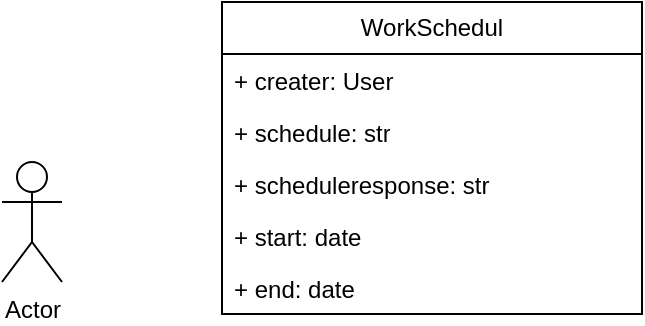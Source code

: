<mxfile version="21.6.8" type="github">
  <diagram name="第 1 页" id="FHlO4WLwC0Ep455xvKzw">
    <mxGraphModel dx="1426" dy="670" grid="1" gridSize="10" guides="1" tooltips="1" connect="1" arrows="1" fold="1" page="1" pageScale="1" pageWidth="1169" pageHeight="827" math="0" shadow="0">
      <root>
        <mxCell id="0" />
        <mxCell id="1" parent="0" />
        <mxCell id="GfxzllTibp9h3OfKKq-7-2" value="Actor" style="shape=umlActor;verticalLabelPosition=bottom;verticalAlign=top;html=1;" vertex="1" parent="1">
          <mxGeometry x="100" y="230" width="30" height="60" as="geometry" />
        </mxCell>
        <mxCell id="GfxzllTibp9h3OfKKq-7-3" value="WorkSchedul" style="swimlane;fontStyle=0;childLayout=stackLayout;horizontal=1;startSize=26;fillColor=none;horizontalStack=0;resizeParent=1;resizeParentMax=0;resizeLast=0;collapsible=1;marginBottom=0;whiteSpace=wrap;html=1;" vertex="1" parent="1">
          <mxGeometry x="210" y="150" width="210" height="156" as="geometry" />
        </mxCell>
        <mxCell id="GfxzllTibp9h3OfKKq-7-4" value="+ creater: User" style="text;strokeColor=none;fillColor=none;align=left;verticalAlign=top;spacingLeft=4;spacingRight=4;overflow=hidden;rotatable=0;points=[[0,0.5],[1,0.5]];portConstraint=eastwest;whiteSpace=wrap;html=1;" vertex="1" parent="GfxzllTibp9h3OfKKq-7-3">
          <mxGeometry y="26" width="210" height="26" as="geometry" />
        </mxCell>
        <mxCell id="GfxzllTibp9h3OfKKq-7-5" value="+ schedule: str" style="text;strokeColor=none;fillColor=none;align=left;verticalAlign=top;spacingLeft=4;spacingRight=4;overflow=hidden;rotatable=0;points=[[0,0.5],[1,0.5]];portConstraint=eastwest;whiteSpace=wrap;html=1;" vertex="1" parent="GfxzllTibp9h3OfKKq-7-3">
          <mxGeometry y="52" width="210" height="26" as="geometry" />
        </mxCell>
        <mxCell id="GfxzllTibp9h3OfKKq-7-6" value="+ scheduleresponse: str" style="text;strokeColor=none;fillColor=none;align=left;verticalAlign=top;spacingLeft=4;spacingRight=4;overflow=hidden;rotatable=0;points=[[0,0.5],[1,0.5]];portConstraint=eastwest;whiteSpace=wrap;html=1;" vertex="1" parent="GfxzllTibp9h3OfKKq-7-3">
          <mxGeometry y="78" width="210" height="26" as="geometry" />
        </mxCell>
        <mxCell id="GfxzllTibp9h3OfKKq-7-7" value="+ start: date" style="text;strokeColor=none;fillColor=none;align=left;verticalAlign=top;spacingLeft=4;spacingRight=4;overflow=hidden;rotatable=0;points=[[0,0.5],[1,0.5]];portConstraint=eastwest;whiteSpace=wrap;html=1;" vertex="1" parent="GfxzllTibp9h3OfKKq-7-3">
          <mxGeometry y="104" width="210" height="26" as="geometry" />
        </mxCell>
        <mxCell id="GfxzllTibp9h3OfKKq-7-8" value="+ end: date" style="text;strokeColor=none;fillColor=none;align=left;verticalAlign=top;spacingLeft=4;spacingRight=4;overflow=hidden;rotatable=0;points=[[0,0.5],[1,0.5]];portConstraint=eastwest;whiteSpace=wrap;html=1;" vertex="1" parent="GfxzllTibp9h3OfKKq-7-3">
          <mxGeometry y="130" width="210" height="26" as="geometry" />
        </mxCell>
      </root>
    </mxGraphModel>
  </diagram>
</mxfile>
